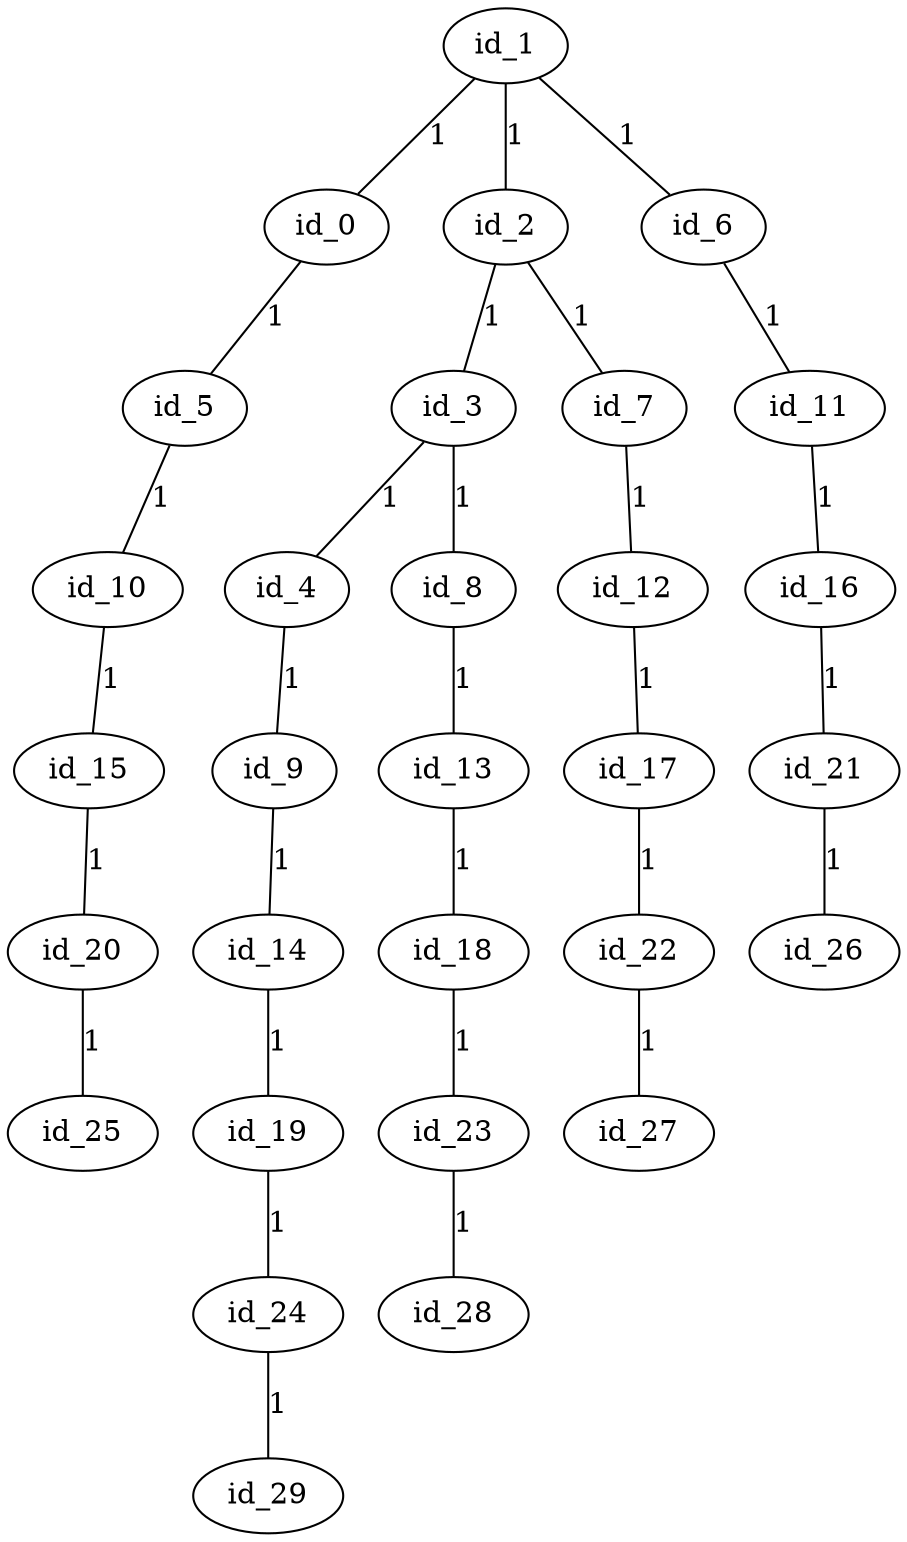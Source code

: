 graph GR{
id_5;
id_3;
id_7;
id_11;
id_10;
id_4;
id_8;
id_12;
id_16;
id_15;
id_9;
id_13;
id_17;
id_21;
id_20;
id_14;
id_18;
id_22;
id_26;
id_25;
id_19;
id_23;
id_27;
id_24;
id_28;
id_29;
id_1;
id_1;
id_1;
id_1;
id_1;
id_1;
id_1;
id_1;
id_1--id_0[label=1];
id_1--id_2[label=1];
id_1--id_6[label=1];
id_0--id_5[label=1];
id_2--id_3[label=1];
id_2--id_7[label=1];
id_6--id_11[label=1];
id_5--id_10[label=1];
id_3--id_4[label=1];
id_3--id_8[label=1];
id_7--id_12[label=1];
id_11--id_16[label=1];
id_10--id_15[label=1];
id_4--id_9[label=1];
id_8--id_13[label=1];
id_12--id_17[label=1];
id_16--id_21[label=1];
id_15--id_20[label=1];
id_9--id_14[label=1];
id_13--id_18[label=1];
id_17--id_22[label=1];
id_21--id_26[label=1];
id_20--id_25[label=1];
id_14--id_19[label=1];
id_18--id_23[label=1];
id_22--id_27[label=1];
id_19--id_24[label=1];
id_23--id_28[label=1];
id_24--id_29[label=1];
}